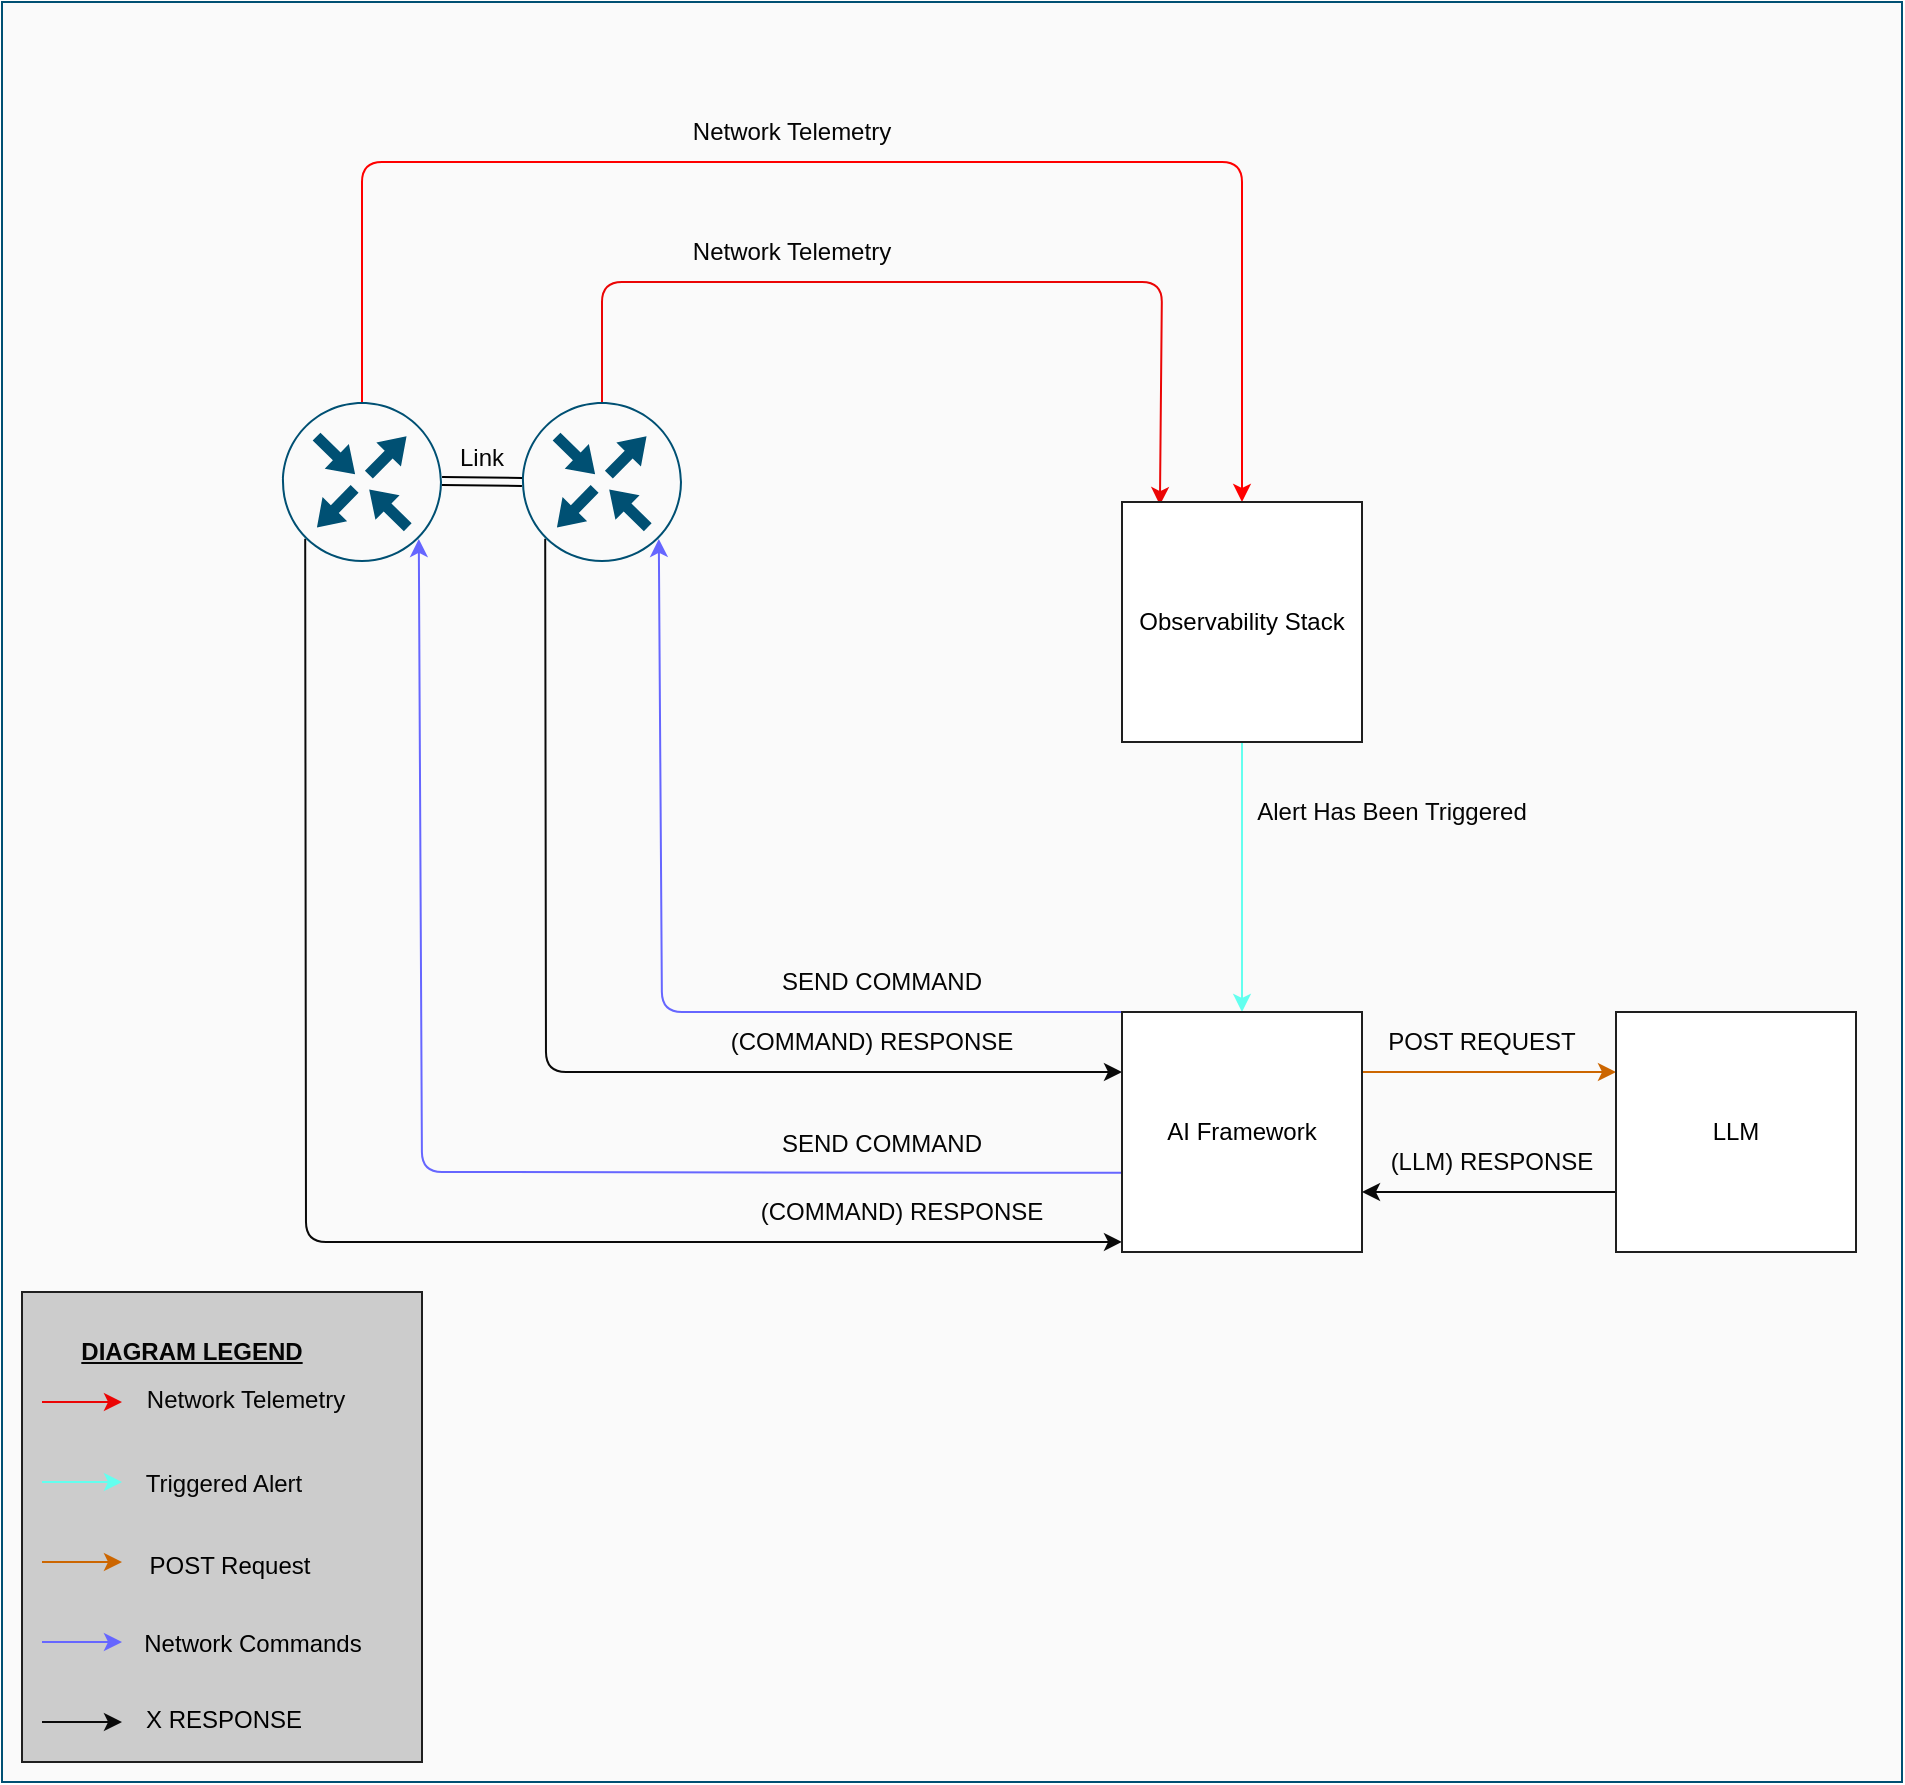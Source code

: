 <mxfile>
    <diagram id="7ClO2gzEByUyAXzy6tJs" name="Page-1">
        <mxGraphModel dx="2597" dy="2114" grid="1" gridSize="10" guides="1" tooltips="1" connect="1" arrows="1" fold="1" page="1" pageScale="1" pageWidth="827" pageHeight="1169" math="0" shadow="0">
            <root>
                <mxCell id="0"/>
                <mxCell id="1" parent="0"/>
                <mxCell id="19" value="" style="whiteSpace=wrap;html=1;verticalAlign=top;fillColor=#FAFAFA;strokeColor=#005073;sketch=0;" parent="1" vertex="1">
                    <mxGeometry x="-100" y="-380" width="950" height="890" as="geometry"/>
                </mxCell>
                <mxCell id="66" value="" style="rounded=0;whiteSpace=wrap;html=1;strokeColor=#1F1F1F;fontColor=#000000;fillColor=#CCCCCC;" vertex="1" parent="1">
                    <mxGeometry x="-90" y="265" width="200" height="235" as="geometry"/>
                </mxCell>
                <mxCell id="27" style="edgeStyle=none;html=1;entryX=0.5;entryY=0;entryDx=0;entryDy=0;strokeColor=#FF0000;" edge="1" parent="1" source="11" target="25">
                    <mxGeometry relative="1" as="geometry">
                        <Array as="points">
                            <mxPoint x="80" y="-300"/>
                            <mxPoint x="520" y="-300"/>
                        </Array>
                    </mxGeometry>
                </mxCell>
                <mxCell id="34" style="edgeStyle=none;html=1;entryX=0;entryY=0.958;entryDx=0;entryDy=0;strokeColor=#0A0A0A;exitX=0.145;exitY=0.855;exitDx=0;exitDy=0;exitPerimeter=0;entryPerimeter=0;" edge="1" parent="1" source="11" target="28">
                    <mxGeometry relative="1" as="geometry">
                        <Array as="points">
                            <mxPoint x="52" y="240"/>
                        </Array>
                    </mxGeometry>
                </mxCell>
                <mxCell id="11" value="" style="sketch=0;points=[[0.5,0,0],[1,0.5,0],[0.5,1,0],[0,0.5,0],[0.145,0.145,0],[0.856,0.145,0],[0.855,0.856,0],[0.145,0.855,0]];verticalLabelPosition=bottom;html=1;verticalAlign=top;aspect=fixed;align=center;pointerEvents=1;shape=mxgraph.cisco19.rect;prIcon=router;fillColor=#FAFAFA;strokeColor=#005073;" parent="1" vertex="1">
                    <mxGeometry x="40" y="-180" width="80" height="80" as="geometry"/>
                </mxCell>
                <mxCell id="26" style="edgeStyle=none;html=1;entryX=0.158;entryY=0.013;entryDx=0;entryDy=0;strokeColor=#EB0505;exitX=0.5;exitY=0;exitDx=0;exitDy=0;exitPerimeter=0;entryPerimeter=0;" edge="1" parent="1" source="22" target="25">
                    <mxGeometry relative="1" as="geometry">
                        <Array as="points">
                            <mxPoint x="200" y="-240"/>
                            <mxPoint x="480" y="-240"/>
                        </Array>
                    </mxGeometry>
                </mxCell>
                <mxCell id="38" style="edgeStyle=none;html=1;entryX=0;entryY=0.25;entryDx=0;entryDy=0;strokeColor=#0A0A0A;exitX=0.145;exitY=0.855;exitDx=0;exitDy=0;exitPerimeter=0;" edge="1" parent="1" source="22" target="28">
                    <mxGeometry relative="1" as="geometry">
                        <Array as="points">
                            <mxPoint x="172" y="155"/>
                        </Array>
                    </mxGeometry>
                </mxCell>
                <mxCell id="22" value="" style="sketch=0;points=[[0.5,0,0],[1,0.5,0],[0.5,1,0],[0,0.5,0],[0.145,0.145,0],[0.856,0.145,0],[0.855,0.856,0],[0.145,0.855,0]];verticalLabelPosition=bottom;html=1;verticalAlign=top;aspect=fixed;align=center;pointerEvents=1;shape=mxgraph.cisco19.rect;prIcon=router;fillColor=#FAFAFA;strokeColor=#005073;" vertex="1" parent="1">
                    <mxGeometry x="160" y="-180" width="80" height="80" as="geometry"/>
                </mxCell>
                <mxCell id="29" style="edgeStyle=none;html=1;exitX=0.5;exitY=1;exitDx=0;exitDy=0;entryX=0.5;entryY=0;entryDx=0;entryDy=0;strokeColor=#63FFEF;" edge="1" parent="1" source="25" target="28">
                    <mxGeometry relative="1" as="geometry"/>
                </mxCell>
                <mxCell id="25" value="&lt;font color=&quot;#000000&quot;&gt;Observability Stack&lt;/font&gt;" style="whiteSpace=wrap;html=1;aspect=fixed;strokeColor=#1F1F1F;fillColor=#FFFFFF;" vertex="1" parent="1">
                    <mxGeometry x="460" y="-130" width="120" height="120" as="geometry"/>
                </mxCell>
                <mxCell id="32" style="edgeStyle=none;html=1;exitX=1;exitY=0.25;exitDx=0;exitDy=0;entryX=0;entryY=0.25;entryDx=0;entryDy=0;strokeColor=#CC6600;" edge="1" parent="1" source="28" target="30">
                    <mxGeometry relative="1" as="geometry"/>
                </mxCell>
                <mxCell id="36" style="edgeStyle=none;html=1;exitX=0.006;exitY=0.67;exitDx=0;exitDy=0;entryX=0.855;entryY=0.856;entryDx=0;entryDy=0;entryPerimeter=0;strokeColor=#6666FF;exitPerimeter=0;" edge="1" parent="1" source="28" target="11">
                    <mxGeometry relative="1" as="geometry">
                        <Array as="points">
                            <mxPoint x="110" y="205"/>
                        </Array>
                    </mxGeometry>
                </mxCell>
                <mxCell id="37" style="edgeStyle=none;html=1;exitX=0;exitY=0;exitDx=0;exitDy=0;entryX=0.855;entryY=0.856;entryDx=0;entryDy=0;entryPerimeter=0;strokeColor=#6666FF;" edge="1" parent="1" source="28" target="22">
                    <mxGeometry relative="1" as="geometry">
                        <Array as="points">
                            <mxPoint x="230" y="125"/>
                        </Array>
                    </mxGeometry>
                </mxCell>
                <mxCell id="28" value="AI &lt;font color=&quot;#000000&quot;&gt;Framework&lt;/font&gt;" style="whiteSpace=wrap;html=1;aspect=fixed;strokeColor=#1F1F1F;fillColor=#FFFFFF;" vertex="1" parent="1">
                    <mxGeometry x="460" y="125" width="120" height="120" as="geometry"/>
                </mxCell>
                <mxCell id="33" style="edgeStyle=none;html=1;exitX=0;exitY=0.75;exitDx=0;exitDy=0;entryX=1;entryY=0.75;entryDx=0;entryDy=0;strokeColor=#0A0A0A;" edge="1" parent="1" source="30" target="28">
                    <mxGeometry relative="1" as="geometry"/>
                </mxCell>
                <mxCell id="30" value="&lt;font color=&quot;#000000&quot;&gt;LLM&lt;/font&gt;" style="whiteSpace=wrap;html=1;aspect=fixed;strokeColor=#1F1F1F;fillColor=#FFFFFF;" vertex="1" parent="1">
                    <mxGeometry x="707" y="125" width="120" height="120" as="geometry"/>
                </mxCell>
                <mxCell id="40" value="&lt;u&gt;&lt;b&gt;DIAGRAM LEGEND&lt;/b&gt;&lt;/u&gt;" style="text;html=1;strokeColor=none;fillColor=none;align=center;verticalAlign=middle;whiteSpace=wrap;rounded=0;fontColor=#050505;" vertex="1" parent="1">
                    <mxGeometry x="-100" y="280" width="190" height="30" as="geometry"/>
                </mxCell>
                <mxCell id="41" style="edgeStyle=none;html=1;strokeColor=#EB0505;" edge="1" parent="1">
                    <mxGeometry relative="1" as="geometry">
                        <mxPoint x="-80" y="320" as="sourcePoint"/>
                        <mxPoint x="-40" y="320" as="targetPoint"/>
                        <Array as="points">
                            <mxPoint x="-70" y="320"/>
                        </Array>
                    </mxGeometry>
                </mxCell>
                <mxCell id="42" style="edgeStyle=none;html=1;exitX=0.5;exitY=1;exitDx=0;exitDy=0;strokeColor=#63FFEF;" edge="1" parent="1">
                    <mxGeometry relative="1" as="geometry">
                        <mxPoint x="-80" y="360" as="sourcePoint"/>
                        <mxPoint x="-40" y="360" as="targetPoint"/>
                    </mxGeometry>
                </mxCell>
                <mxCell id="43" style="edgeStyle=none;html=1;exitX=1;exitY=0.25;exitDx=0;exitDy=0;strokeColor=#CC6600;" edge="1" parent="1">
                    <mxGeometry relative="1" as="geometry">
                        <mxPoint x="-80" y="400" as="sourcePoint"/>
                        <mxPoint x="-40" y="400" as="targetPoint"/>
                    </mxGeometry>
                </mxCell>
                <mxCell id="46" style="edgeStyle=none;html=1;strokeColor=#0A0A0A;" edge="1" parent="1">
                    <mxGeometry relative="1" as="geometry">
                        <mxPoint x="-80" y="480" as="sourcePoint"/>
                        <mxPoint x="-40" y="480" as="targetPoint"/>
                        <Array as="points">
                            <mxPoint x="-60" y="480"/>
                        </Array>
                    </mxGeometry>
                </mxCell>
                <mxCell id="47" value="Network Telemetry" style="text;html=1;strokeColor=none;fillColor=none;align=center;verticalAlign=middle;whiteSpace=wrap;rounded=0;fontColor=#050505;" vertex="1" parent="1">
                    <mxGeometry x="-53" y="304" width="150" height="30" as="geometry"/>
                </mxCell>
                <mxCell id="48" value="Triggered Alert" style="text;html=1;strokeColor=none;fillColor=none;align=center;verticalAlign=middle;whiteSpace=wrap;rounded=0;fontColor=#050505;" vertex="1" parent="1">
                    <mxGeometry x="-44" y="346" width="110" height="30" as="geometry"/>
                </mxCell>
                <mxCell id="50" value="" style="shape=link;html=1;strokeColor=#000000;fontColor=#050505;entryX=0;entryY=0.5;entryDx=0;entryDy=0;entryPerimeter=0;fillColor=#000000;" edge="1" parent="1" target="22">
                    <mxGeometry width="100" relative="1" as="geometry">
                        <mxPoint x="120" y="-140.5" as="sourcePoint"/>
                        <mxPoint x="160" y="-140" as="targetPoint"/>
                    </mxGeometry>
                </mxCell>
                <mxCell id="53" value="Link" style="text;html=1;strokeColor=none;fillColor=none;align=center;verticalAlign=middle;whiteSpace=wrap;rounded=0;fontColor=#050505;" vertex="1" parent="1">
                    <mxGeometry x="110" y="-167" width="60" height="30" as="geometry"/>
                </mxCell>
                <mxCell id="54" value="Network Telemetry" style="text;html=1;strokeColor=none;fillColor=none;align=center;verticalAlign=middle;whiteSpace=wrap;rounded=0;fontColor=#050505;" vertex="1" parent="1">
                    <mxGeometry x="240" y="-330" width="110" height="30" as="geometry"/>
                </mxCell>
                <mxCell id="55" value="Network Telemetry" style="text;html=1;strokeColor=none;fillColor=none;align=center;verticalAlign=middle;whiteSpace=wrap;rounded=0;fontColor=#050505;" vertex="1" parent="1">
                    <mxGeometry x="240" y="-270" width="110" height="30" as="geometry"/>
                </mxCell>
                <mxCell id="56" value="Alert Has Been Triggered" style="text;html=1;strokeColor=none;fillColor=none;align=center;verticalAlign=middle;whiteSpace=wrap;rounded=0;fontColor=#050505;" vertex="1" parent="1">
                    <mxGeometry x="520" y="10" width="150" height="30" as="geometry"/>
                </mxCell>
                <mxCell id="57" value="POST REQUEST" style="text;html=1;strokeColor=none;fillColor=none;align=center;verticalAlign=middle;whiteSpace=wrap;rounded=0;fontColor=#050505;" vertex="1" parent="1">
                    <mxGeometry x="590" y="125" width="100" height="30" as="geometry"/>
                </mxCell>
                <mxCell id="58" value="(LLM) RESPONSE" style="text;html=1;strokeColor=none;fillColor=none;align=center;verticalAlign=middle;whiteSpace=wrap;rounded=0;fontColor=#050505;" vertex="1" parent="1">
                    <mxGeometry x="590" y="185" width="110" height="30" as="geometry"/>
                </mxCell>
                <mxCell id="59" value="SEND COMMAND" style="text;html=1;strokeColor=none;fillColor=none;align=center;verticalAlign=middle;whiteSpace=wrap;rounded=0;fontColor=#050505;" vertex="1" parent="1">
                    <mxGeometry x="270" y="95" width="140" height="30" as="geometry"/>
                </mxCell>
                <mxCell id="60" value="(COMMAND) RESPONSE" style="text;html=1;strokeColor=none;fillColor=none;align=center;verticalAlign=middle;whiteSpace=wrap;rounded=0;fontColor=#050505;" vertex="1" parent="1">
                    <mxGeometry x="260" y="125" width="150" height="30" as="geometry"/>
                </mxCell>
                <mxCell id="61" value="SEND COMMAND" style="text;html=1;strokeColor=none;fillColor=none;align=center;verticalAlign=middle;whiteSpace=wrap;rounded=0;fontColor=#050505;" vertex="1" parent="1">
                    <mxGeometry x="270" y="176" width="140" height="30" as="geometry"/>
                </mxCell>
                <mxCell id="62" value="(COMMAND) RESPONSE" style="text;html=1;strokeColor=none;fillColor=none;align=center;verticalAlign=middle;whiteSpace=wrap;rounded=0;fontColor=#050505;" vertex="1" parent="1">
                    <mxGeometry x="270" y="210" width="160" height="30" as="geometry"/>
                </mxCell>
                <mxCell id="65" style="edgeStyle=none;html=1;strokeColor=#6666FF;" edge="1" parent="1">
                    <mxGeometry relative="1" as="geometry">
                        <mxPoint x="-80" y="440" as="sourcePoint"/>
                        <mxPoint x="-40" y="440" as="targetPoint"/>
                        <Array as="points">
                            <mxPoint x="-80" y="440"/>
                        </Array>
                    </mxGeometry>
                </mxCell>
                <mxCell id="67" value="POST Request" style="text;html=1;strokeColor=none;fillColor=none;align=center;verticalAlign=middle;whiteSpace=wrap;rounded=0;fontColor=#000000;" vertex="1" parent="1">
                    <mxGeometry x="-36" y="387" width="100" height="30" as="geometry"/>
                </mxCell>
                <mxCell id="68" value="Network Commands" style="text;html=1;strokeColor=none;fillColor=none;align=center;verticalAlign=middle;whiteSpace=wrap;rounded=0;fontColor=#000000;" vertex="1" parent="1">
                    <mxGeometry x="-32" y="426" width="115" height="30" as="geometry"/>
                </mxCell>
                <mxCell id="69" value="X RESPONSE" style="text;html=1;strokeColor=none;fillColor=none;align=center;verticalAlign=middle;whiteSpace=wrap;rounded=0;fontColor=#000000;" vertex="1" parent="1">
                    <mxGeometry x="-52" y="464" width="126" height="30" as="geometry"/>
                </mxCell>
            </root>
        </mxGraphModel>
    </diagram>
</mxfile>
